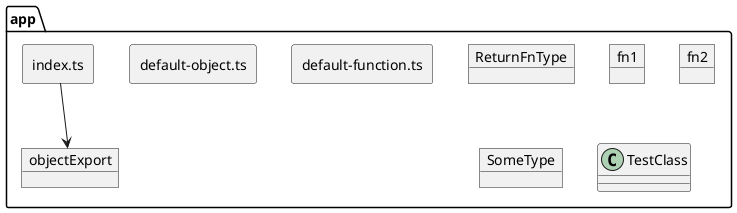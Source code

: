 @startuml
  folder app {
    rectangle "default-function.ts" as default_function_ts_de6148c8 {
    }
    rectangle "default-object.ts" as default_object_ts_9b0d92df {
    }
    rectangle "index.ts" as index_ts_6269cc92 {
    }
    object "ReturnFnType" as return_fn_type_a3a1e936 {
    }
    object "fn1" as fn1_a3a1e936 {
    }
    object "fn2" as fn2_a3a1e936 {
    }
    object "SomeType" as some_type_e2d117b0 {
    }
    object "objectExport" as object_export_e2d117b0 {
    }
    class "TestClass" as test_class_e2d117b0 {
    }
  
  }
  
  index_ts_6269cc92 --> object_export_e2d117b0
  
@enduml
